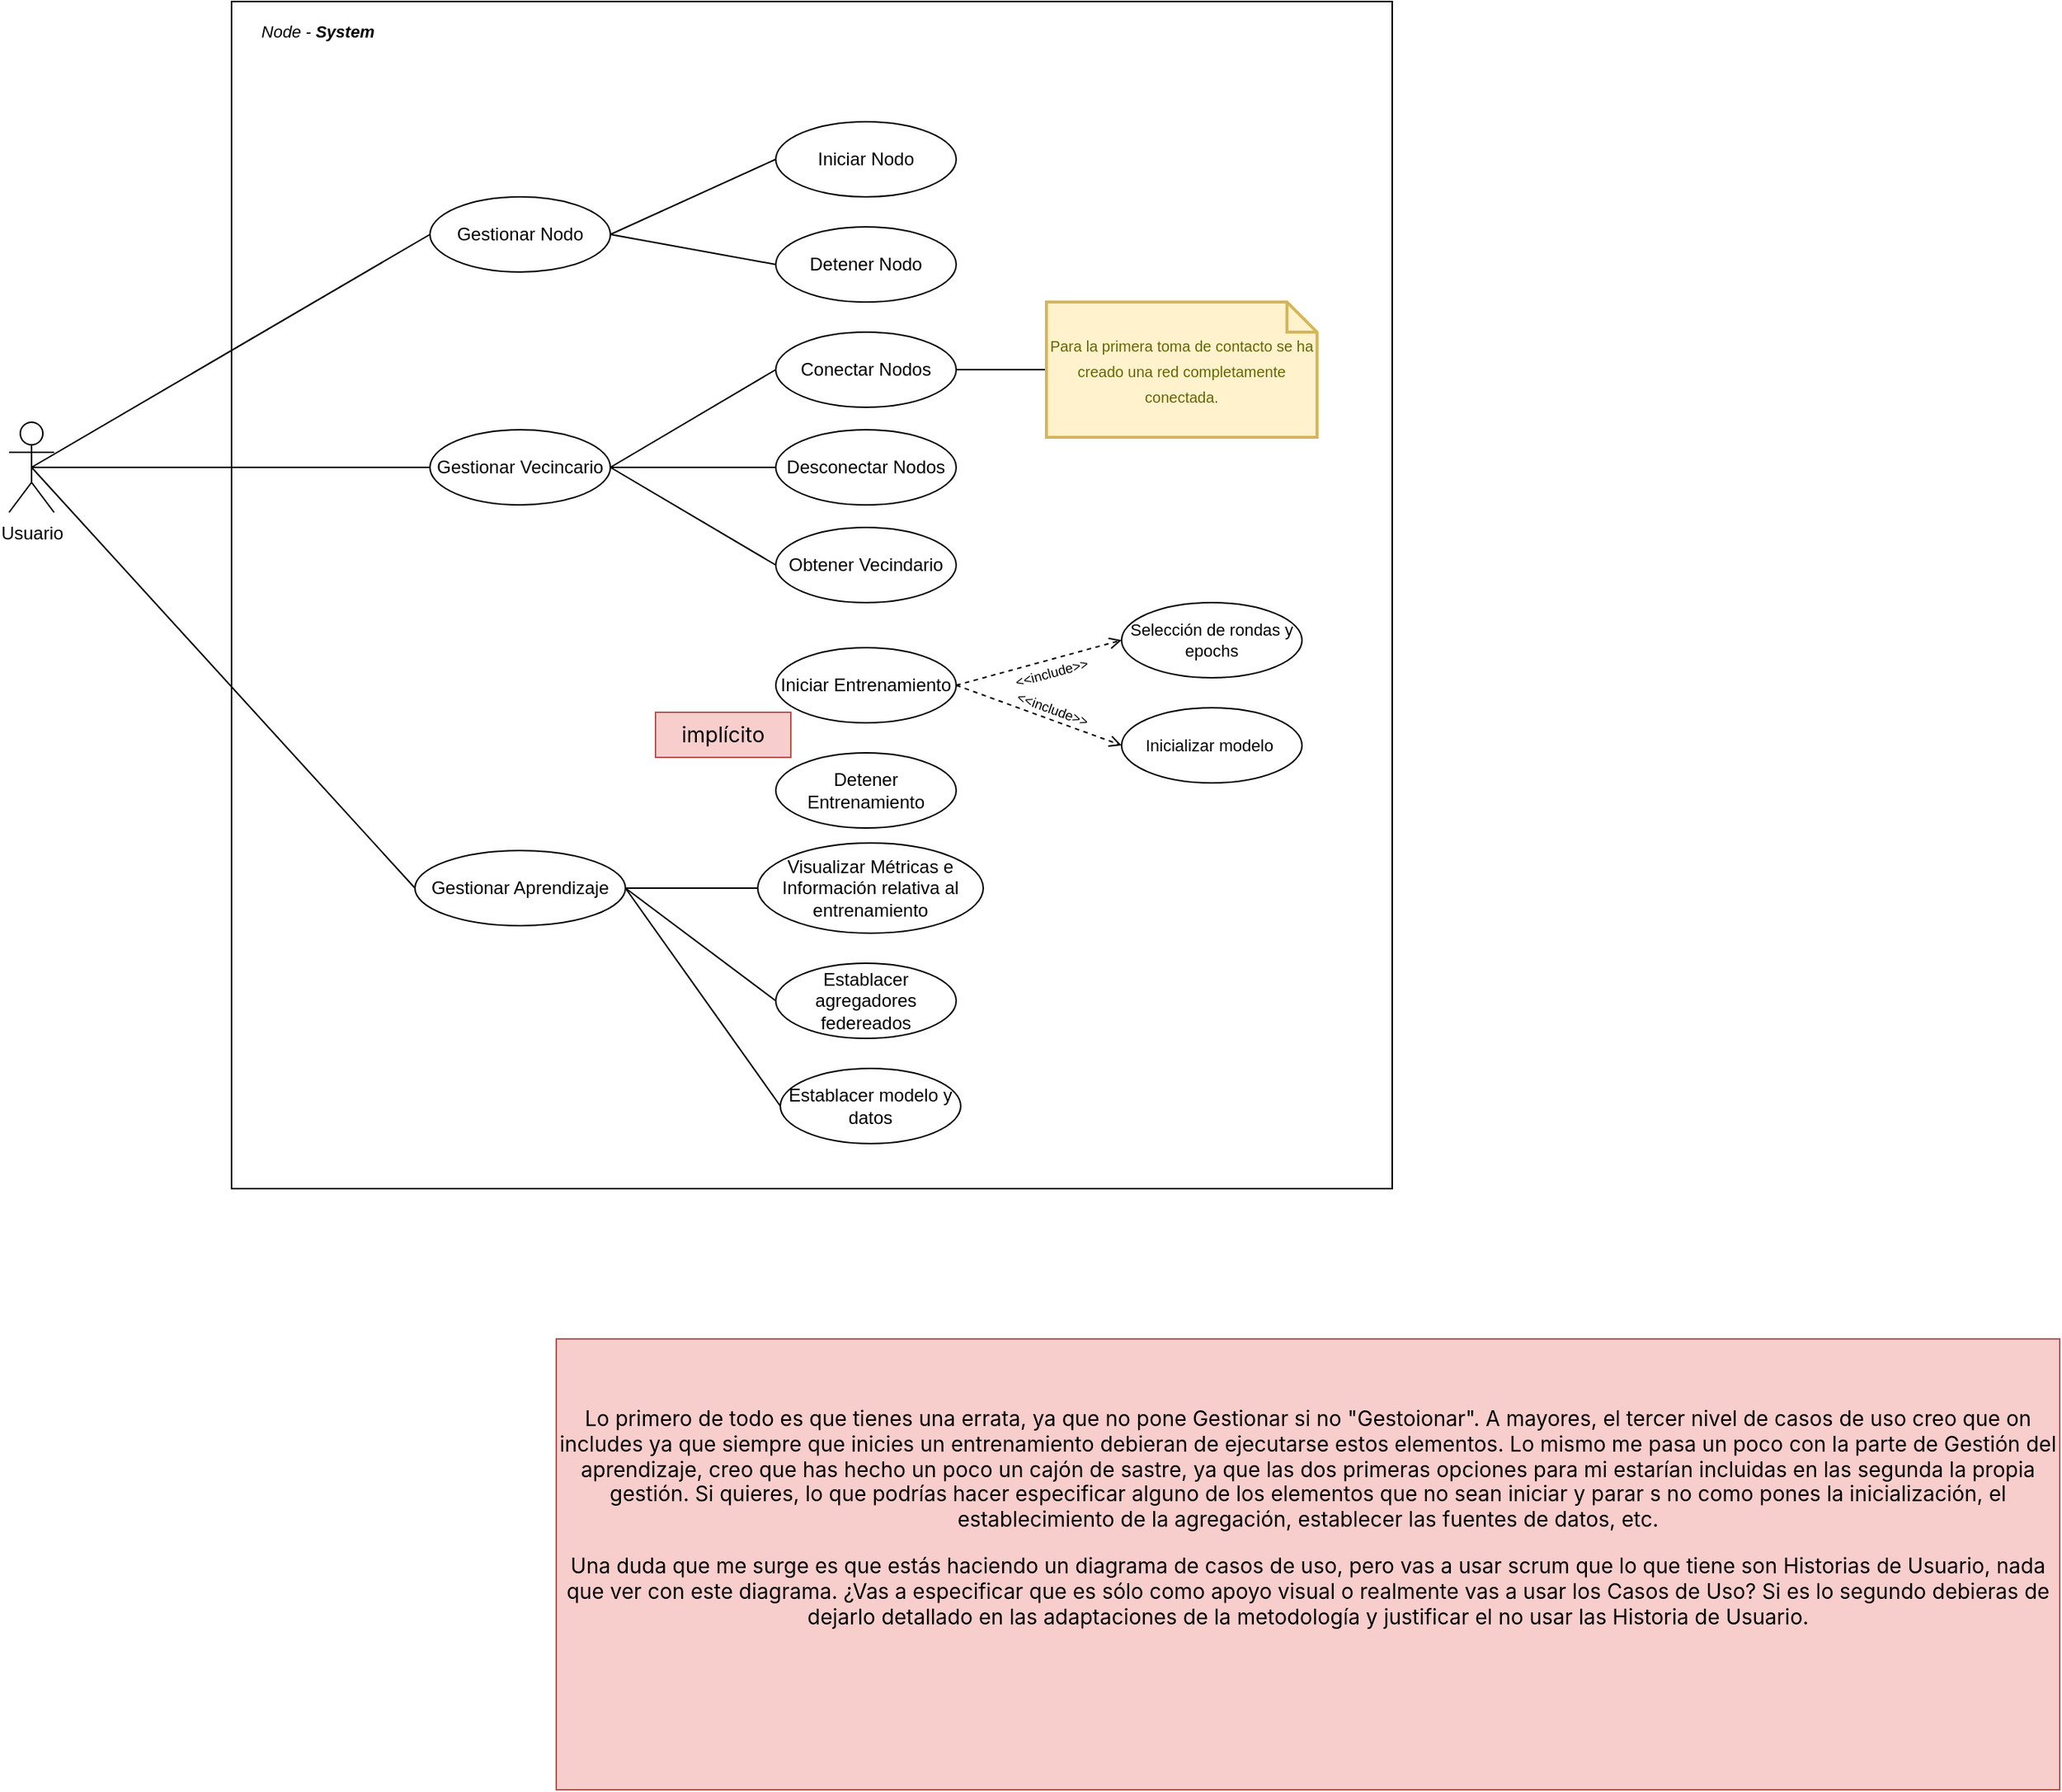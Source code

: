 <mxfile version="18.1.3" type="device"><diagram id="jrkeelXI0zF4yZcgTph3" name="Página-1"><mxGraphModel dx="860" dy="1723" grid="1" gridSize="10" guides="1" tooltips="1" connect="1" arrows="1" fold="1" page="1" pageScale="1" pageWidth="827" pageHeight="1169" math="0" shadow="0"><root><mxCell id="0"/><mxCell id="1" parent="0"/><mxCell id="DZE0XdTWBvlQkKhSvQmA-53" value="" style="rounded=0;whiteSpace=wrap;html=1;fontSize=11;" parent="1" vertex="1"><mxGeometry x="198" y="-140" width="772" height="790" as="geometry"/></mxCell><mxCell id="DZE0XdTWBvlQkKhSvQmA-1" value="Usuario" style="shape=umlActor;verticalLabelPosition=bottom;verticalAlign=top;html=1;" parent="1" vertex="1"><mxGeometry x="50" y="140" width="30" height="60" as="geometry"/></mxCell><mxCell id="DZE0XdTWBvlQkKhSvQmA-64" style="edgeStyle=orthogonalEdgeStyle;rounded=1;orthogonalLoop=1;jettySize=auto;html=1;entryX=1;entryY=0.5;entryDx=0;entryDy=0;fontSize=11;endArrow=none;endFill=0;" parent="1" source="DZE0XdTWBvlQkKhSvQmA-9" target="DZE0XdTWBvlQkKhSvQmA-62" edge="1"><mxGeometry relative="1" as="geometry"/></mxCell><mxCell id="DZE0XdTWBvlQkKhSvQmA-9" value="&lt;font style=&quot;line-height: 0; font-size: 10px;&quot;&gt;Para la primera toma de contacto se ha creado una red completamente conectada.&lt;/font&gt;" style="shape=note;strokeWidth=2;fontSize=14;size=20;whiteSpace=wrap;html=1;fillColor=#fff2cc;strokeColor=#d6b656;fontColor=#666600;" parent="1" vertex="1"><mxGeometry x="740" y="60" width="180" height="90" as="geometry"/></mxCell><mxCell id="DZE0XdTWBvlQkKhSvQmA-31" value="" style="endArrow=none;html=1;rounded=1;fontSize=11;endFill=0;entryX=0;entryY=0.5;entryDx=0;entryDy=0;exitX=0.5;exitY=0.5;exitDx=0;exitDy=0;exitPerimeter=0;" parent="1" source="DZE0XdTWBvlQkKhSvQmA-1" target="DZE0XdTWBvlQkKhSvQmA-56" edge="1"><mxGeometry width="50" height="50" relative="1" as="geometry"><mxPoint x="130" y="170" as="sourcePoint"/><mxPoint x="243.5" y="55" as="targetPoint"/></mxGeometry></mxCell><mxCell id="DZE0XdTWBvlQkKhSvQmA-32" value="" style="endArrow=none;html=1;rounded=1;fontSize=11;endFill=0;entryX=0;entryY=0.5;entryDx=0;entryDy=0;exitX=0.5;exitY=0.5;exitDx=0;exitDy=0;exitPerimeter=0;" parent="1" source="DZE0XdTWBvlQkKhSvQmA-1" target="DZE0XdTWBvlQkKhSvQmA-57" edge="1"><mxGeometry width="50" height="50" relative="1" as="geometry"><mxPoint x="130" y="170" as="sourcePoint"/><mxPoint x="243.5" y="170" as="targetPoint"/></mxGeometry></mxCell><mxCell id="DZE0XdTWBvlQkKhSvQmA-33" value="" style="endArrow=none;html=1;rounded=1;fontSize=11;endFill=0;entryX=0;entryY=0.5;entryDx=0;entryDy=0;exitX=0.5;exitY=0.5;exitDx=0;exitDy=0;exitPerimeter=0;" parent="1" source="DZE0XdTWBvlQkKhSvQmA-1" target="DZE0XdTWBvlQkKhSvQmA-51" edge="1"><mxGeometry width="50" height="50" relative="1" as="geometry"><mxPoint x="130" y="170" as="sourcePoint"/><mxPoint x="243.5" y="315" as="targetPoint"/></mxGeometry></mxCell><mxCell id="DZE0XdTWBvlQkKhSvQmA-34" value="" style="endArrow=none;html=1;rounded=1;fontSize=11;endFill=0;entryX=0;entryY=0.5;entryDx=0;entryDy=0;exitX=1;exitY=0.5;exitDx=0;exitDy=0;" parent="1" source="DZE0XdTWBvlQkKhSvQmA-56" target="DZE0XdTWBvlQkKhSvQmA-58" edge="1"><mxGeometry width="50" height="50" relative="1" as="geometry"><mxPoint x="387.5" y="55" as="sourcePoint"/><mxPoint x="253.5" y="65" as="targetPoint"/></mxGeometry></mxCell><mxCell id="DZE0XdTWBvlQkKhSvQmA-35" value="" style="endArrow=none;html=1;rounded=1;fontSize=11;endFill=0;entryX=0;entryY=0.5;entryDx=0;entryDy=0;exitX=1;exitY=0.5;exitDx=0;exitDy=0;" parent="1" source="DZE0XdTWBvlQkKhSvQmA-56" target="DZE0XdTWBvlQkKhSvQmA-63" edge="1"><mxGeometry width="50" height="50" relative="1" as="geometry"><mxPoint x="387.5" y="55" as="sourcePoint"/><mxPoint x="483" y="75.0" as="targetPoint"/></mxGeometry></mxCell><mxCell id="DZE0XdTWBvlQkKhSvQmA-36" value="" style="endArrow=none;html=1;rounded=1;fontSize=11;endFill=0;entryX=0;entryY=0.5;entryDx=0;entryDy=0;exitX=1;exitY=0.5;exitDx=0;exitDy=0;" parent="1" source="DZE0XdTWBvlQkKhSvQmA-57" target="DZE0XdTWBvlQkKhSvQmA-62" edge="1"><mxGeometry width="50" height="50" relative="1" as="geometry"><mxPoint x="387.5" y="170" as="sourcePoint"/><mxPoint x="483" y="125.0" as="targetPoint"/></mxGeometry></mxCell><mxCell id="DZE0XdTWBvlQkKhSvQmA-37" value="" style="endArrow=none;html=1;rounded=1;fontSize=11;endFill=0;entryX=0;entryY=0.5;entryDx=0;entryDy=0;exitX=1;exitY=0.5;exitDx=0;exitDy=0;" parent="1" source="DZE0XdTWBvlQkKhSvQmA-57" target="DZE0XdTWBvlQkKhSvQmA-61" edge="1"><mxGeometry width="50" height="50" relative="1" as="geometry"><mxPoint x="387.5" y="170" as="sourcePoint"/><mxPoint x="483" y="170.0" as="targetPoint"/></mxGeometry></mxCell><mxCell id="DZE0XdTWBvlQkKhSvQmA-38" value="" style="endArrow=none;html=1;rounded=1;fontSize=11;endFill=0;entryX=0;entryY=0.5;entryDx=0;entryDy=0;exitX=1;exitY=0.5;exitDx=0;exitDy=0;" parent="1" source="DZE0XdTWBvlQkKhSvQmA-57" target="DZE0XdTWBvlQkKhSvQmA-60" edge="1"><mxGeometry width="50" height="50" relative="1" as="geometry"><mxPoint x="387.5" y="170" as="sourcePoint"/><mxPoint x="483" y="215.0" as="targetPoint"/></mxGeometry></mxCell><mxCell id="DZE0XdTWBvlQkKhSvQmA-41" value="" style="endArrow=none;html=1;rounded=1;fontSize=11;endFill=0;entryX=0;entryY=0.5;entryDx=0;entryDy=0;exitX=1;exitY=0.5;exitDx=0;exitDy=0;" parent="1" source="DZE0XdTWBvlQkKhSvQmA-51" target="DZE0XdTWBvlQkKhSvQmA-70" edge="1"><mxGeometry width="50" height="50" relative="1" as="geometry"><mxPoint x="387.5" y="315" as="sourcePoint"/><mxPoint x="483" y="375" as="targetPoint"/></mxGeometry></mxCell><mxCell id="DZE0XdTWBvlQkKhSvQmA-42" value="" style="endArrow=open;html=1;rounded=1;fontSize=11;endFill=0;entryX=0;entryY=0.5;entryDx=0;entryDy=0;exitX=1;exitY=0.5;exitDx=0;exitDy=0;dashed=1;startArrow=none;startFill=0;" parent="1" source="DZE0XdTWBvlQkKhSvQmA-68" target="DZE0XdTWBvlQkKhSvQmA-65" edge="1"><mxGeometry width="50" height="50" relative="1" as="geometry"><mxPoint x="627" y="265.0" as="sourcePoint"/><mxPoint x="680" y="245.0" as="targetPoint"/></mxGeometry></mxCell><mxCell id="vH-Zh82O4DvPtxVhS27v-1" value="&lt;font style=&quot;font-size: 9px;&quot;&gt;&amp;lt;&amp;lt;include&amp;gt;&amp;gt;&lt;/font&gt;" style="edgeLabel;html=1;align=center;verticalAlign=middle;resizable=0;points=[];rotation=-15;" vertex="1" connectable="0" parent="DZE0XdTWBvlQkKhSvQmA-42"><mxGeometry x="-0.07" y="1" relative="1" as="geometry"><mxPoint x="12" y="6" as="offset"/></mxGeometry></mxCell><mxCell id="DZE0XdTWBvlQkKhSvQmA-47" value="" style="endArrow=none;html=1;rounded=1;fontSize=11;endFill=0;entryX=0;entryY=0.5;entryDx=0;entryDy=0;exitX=1;exitY=0.5;exitDx=0;exitDy=0;" parent="1" source="DZE0XdTWBvlQkKhSvQmA-51" target="DZE0XdTWBvlQkKhSvQmA-71" edge="1"><mxGeometry width="50" height="50" relative="1" as="geometry"><mxPoint x="387.5" y="315" as="sourcePoint"/><mxPoint x="483" y="435" as="targetPoint"/></mxGeometry></mxCell><mxCell id="DZE0XdTWBvlQkKhSvQmA-48" value="" style="endArrow=none;html=1;rounded=1;fontSize=11;endFill=0;entryX=0;entryY=0.5;entryDx=0;entryDy=0;exitX=1;exitY=0.5;exitDx=0;exitDy=0;" parent="1" source="DZE0XdTWBvlQkKhSvQmA-51" target="DZE0XdTWBvlQkKhSvQmA-72" edge="1"><mxGeometry width="50" height="50" relative="1" as="geometry"><mxPoint x="387.5" y="315" as="sourcePoint"/><mxPoint x="483" y="485" as="targetPoint"/></mxGeometry></mxCell><mxCell id="DZE0XdTWBvlQkKhSvQmA-51" value="&lt;span style=&quot;font-size: 12px;&quot;&gt;Gestionar Aprendizaje&lt;/span&gt;" style="ellipse;whiteSpace=wrap;html=1;fontSize=11;" parent="1" vertex="1"><mxGeometry x="320" y="425" width="140" height="50" as="geometry"/></mxCell><mxCell id="DZE0XdTWBvlQkKhSvQmA-55" value="&lt;i&gt;Node - &lt;b&gt;System&lt;/b&gt;&lt;/i&gt;" style="text;html=1;align=center;verticalAlign=middle;resizable=0;points=[];autosize=1;strokeColor=none;fillColor=none;fontSize=11;" parent="1" vertex="1"><mxGeometry x="210" y="-130" width="90" height="20" as="geometry"/></mxCell><mxCell id="DZE0XdTWBvlQkKhSvQmA-56" value="&lt;span style=&quot;font-size: 12px;&quot;&gt;Gestionar Nodo&lt;/span&gt;" style="ellipse;whiteSpace=wrap;html=1;fontSize=11;" parent="1" vertex="1"><mxGeometry x="330" y="-10" width="120" height="50" as="geometry"/></mxCell><mxCell id="DZE0XdTWBvlQkKhSvQmA-57" value="&lt;span style=&quot;font-size: 12px;&quot;&gt;Gestionar Vecincario&lt;/span&gt;" style="ellipse;whiteSpace=wrap;html=1;fontSize=11;" parent="1" vertex="1"><mxGeometry x="330" y="145" width="120" height="50" as="geometry"/></mxCell><mxCell id="DZE0XdTWBvlQkKhSvQmA-58" value="&lt;span style=&quot;font-size: 12px;&quot;&gt;Iniciar Nodo&lt;/span&gt;" style="ellipse;whiteSpace=wrap;html=1;fontSize=11;" parent="1" vertex="1"><mxGeometry x="560" y="-60" width="120" height="50" as="geometry"/></mxCell><mxCell id="DZE0XdTWBvlQkKhSvQmA-60" value="&lt;span style=&quot;font-size: 12px;&quot;&gt;Obtener Vecindario&lt;/span&gt;" style="ellipse;whiteSpace=wrap;html=1;fontSize=11;" parent="1" vertex="1"><mxGeometry x="560" y="210" width="120" height="50" as="geometry"/></mxCell><mxCell id="DZE0XdTWBvlQkKhSvQmA-61" value="&lt;span style=&quot;font-size: 12px;&quot;&gt;Desconectar Nodos&lt;/span&gt;" style="ellipse;whiteSpace=wrap;html=1;fontSize=11;" parent="1" vertex="1"><mxGeometry x="560" y="145" width="120" height="50" as="geometry"/></mxCell><mxCell id="DZE0XdTWBvlQkKhSvQmA-62" value="&lt;span style=&quot;font-size: 12px;&quot;&gt;Conectar Nodos&lt;/span&gt;" style="ellipse;whiteSpace=wrap;html=1;fontSize=11;" parent="1" vertex="1"><mxGeometry x="560" y="80" width="120" height="50" as="geometry"/></mxCell><mxCell id="DZE0XdTWBvlQkKhSvQmA-63" value="&lt;span style=&quot;font-size: 12px;&quot;&gt;Detener Nodo&lt;/span&gt;" style="ellipse;whiteSpace=wrap;html=1;fontSize=11;" parent="1" vertex="1"><mxGeometry x="560" y="10" width="120" height="50" as="geometry"/></mxCell><mxCell id="DZE0XdTWBvlQkKhSvQmA-65" value="Selección de rondas y epochs" style="ellipse;whiteSpace=wrap;html=1;fontSize=11;" parent="1" vertex="1"><mxGeometry x="790" y="260" width="120" height="50" as="geometry"/></mxCell><mxCell id="DZE0XdTWBvlQkKhSvQmA-66" value="Inicializar modelo&amp;nbsp;" style="ellipse;whiteSpace=wrap;html=1;fontSize=11;" parent="1" vertex="1"><mxGeometry x="790" y="330" width="120" height="50" as="geometry"/></mxCell><mxCell id="DZE0XdTWBvlQkKhSvQmA-68" value="&lt;span style=&quot;font-size: 12px;&quot;&gt;Iniciar Entrenamiento&lt;/span&gt;" style="ellipse;whiteSpace=wrap;html=1;fontSize=11;" parent="1" vertex="1"><mxGeometry x="560" y="290" width="120" height="50" as="geometry"/></mxCell><mxCell id="DZE0XdTWBvlQkKhSvQmA-69" value="&lt;span style=&quot;font-size: 12px;&quot;&gt;Detener Entrenamiento&lt;/span&gt;" style="ellipse;whiteSpace=wrap;html=1;fontSize=11;" parent="1" vertex="1"><mxGeometry x="560" y="360" width="120" height="50" as="geometry"/></mxCell><mxCell id="DZE0XdTWBvlQkKhSvQmA-70" value="&lt;span style=&quot;font-size: 12px;&quot;&gt;Visualizar Métricas e Información relativa al entrenamiento&lt;/span&gt;" style="ellipse;whiteSpace=wrap;html=1;fontSize=11;" parent="1" vertex="1"><mxGeometry x="548" y="420" width="150" height="60" as="geometry"/></mxCell><mxCell id="DZE0XdTWBvlQkKhSvQmA-71" value="&lt;span style=&quot;font-size: 12px;&quot;&gt;Establacer agregadores federeados&lt;/span&gt;" style="ellipse;whiteSpace=wrap;html=1;fontSize=11;" parent="1" vertex="1"><mxGeometry x="560" y="500" width="120" height="50" as="geometry"/></mxCell><mxCell id="DZE0XdTWBvlQkKhSvQmA-72" value="&lt;span style=&quot;font-size: 12px;&quot;&gt;Establacer modelo y datos&lt;/span&gt;" style="ellipse;whiteSpace=wrap;html=1;fontSize=11;" parent="1" vertex="1"><mxGeometry x="563" y="570" width="120" height="50" as="geometry"/></mxCell><mxCell id="DZE0XdTWBvlQkKhSvQmA-75" value="&lt;span dir=&quot;ltr&quot; class=&quot;ui-provider bqw bqx c d e f g h i j k l m n o p q r s t bqy bqz w x y z ab ac ae af ag ah ai aj ak&quot;&gt;&lt;span style=&quot;font-family: -apple-system, BlinkMacSystemFont, &amp;quot;Segoe UI&amp;quot;, &amp;quot;Apple Color Emoji&amp;quot;, &amp;quot;Segoe UI Emoji&amp;quot;, &amp;quot;Segoe UI Web&amp;quot;, sans-serif; font-size: 14px;&quot;&gt;&lt;p style=&quot;margin: 0px;&quot;&gt;&lt;span style=&quot;font-family: -apple-system, BlinkMacSystemFont, &amp;quot;Segoe UI&amp;quot;, &amp;quot;Apple Color Emoji&amp;quot;, &amp;quot;Segoe UI Emoji&amp;quot;, &amp;quot;Segoe UI Web&amp;quot;, sans-serif; background-color: initial;&quot;&gt;Lo primero de todo es que tienes una errata, ya que no pone Gestionar si no &quot;Gestoionar&quot;. A mayores, el tercer nivel de casos de uso creo que on includes ya que siempre que inicies un entrenamiento debieran de ejecutarse estos elementos. Lo mismo me pasa un poco con la parte de Gestión del aprendizaje, creo que has hecho un poco un cajón de sastre, ya que las dos primeras opciones para mi estarían incluidas en las segunda la propia gestión. Si quieres, lo que podrías hacer especificar alguno de los elementos que no sean iniciar y parar s no como pones la inicialización, el establecimiento de la agregación, establecer las fuentes de datos, etc.&lt;/span&gt;&lt;br&gt;&lt;/p&gt;&lt;p&gt;Una duda que me surge es que estás haciendo un diagrama de casos de uso, pero vas a usar scrum que lo que tiene son Historias de Usuario, nada que ver con este diagrama. ¿Vas a especificar que es sólo como apoyo visual o realmente vas a usar los Casos de Uso? Si es lo segundo debieras de dejarlo detallado en las adaptaciones de la metodología y justificar el no usar las Historia de Usuario.&lt;/p&gt;&lt;br/&gt;&lt;/span&gt;&lt;p&gt;&lt;br&gt;&lt;/p&gt;&lt;/span&gt;" style="rounded=0;whiteSpace=wrap;html=1;fontSize=10;fillColor=#f8cecc;strokeColor=#b85450;" parent="1" vertex="1"><mxGeometry x="414" y="750" width="1000" height="300" as="geometry"/></mxCell><mxCell id="vH-Zh82O4DvPtxVhS27v-2" value="" style="endArrow=open;html=1;rounded=1;fontSize=11;endFill=0;exitX=1;exitY=0.5;exitDx=0;exitDy=0;dashed=1;startArrow=none;startFill=0;entryX=0;entryY=0.5;entryDx=0;entryDy=0;" edge="1" parent="1" source="DZE0XdTWBvlQkKhSvQmA-68" target="DZE0XdTWBvlQkKhSvQmA-66"><mxGeometry width="50" height="50" relative="1" as="geometry"><mxPoint x="690.0" y="325" as="sourcePoint"/><mxPoint x="800.0" y="295" as="targetPoint"/></mxGeometry></mxCell><mxCell id="vH-Zh82O4DvPtxVhS27v-3" value="&lt;font style=&quot;font-size: 9px;&quot;&gt;&amp;lt;&amp;lt;include&amp;gt;&amp;gt;&lt;/font&gt;" style="edgeLabel;html=1;align=center;verticalAlign=middle;resizable=0;points=[];rotation=20;" vertex="1" connectable="0" parent="vH-Zh82O4DvPtxVhS27v-2"><mxGeometry x="-0.07" y="1" relative="1" as="geometry"><mxPoint x="12" y="-3" as="offset"/></mxGeometry></mxCell><mxCell id="vH-Zh82O4DvPtxVhS27v-4" value="&lt;span dir=&quot;ltr&quot; class=&quot;ui-provider bqw bqx c d e f g h i j k l m n o p q r s t bqy bqz w x y z ab ac ae af ag ah ai aj ak&quot;&gt;&lt;span style=&quot;font-family: -apple-system, BlinkMacSystemFont, &amp;quot;Segoe UI&amp;quot;, &amp;quot;Apple Color Emoji&amp;quot;, &amp;quot;Segoe UI Emoji&amp;quot;, &amp;quot;Segoe UI Web&amp;quot;, sans-serif; font-size: 14px;&quot;&gt;&lt;p style=&quot;margin: 0px;&quot;&gt;implícito&lt;/p&gt;&lt;/span&gt;&lt;/span&gt;" style="rounded=0;whiteSpace=wrap;html=1;fontSize=10;fillColor=#f8cecc;strokeColor=#b85450;" vertex="1" parent="1"><mxGeometry x="480" y="333" width="90" height="30" as="geometry"/></mxCell></root></mxGraphModel></diagram></mxfile>